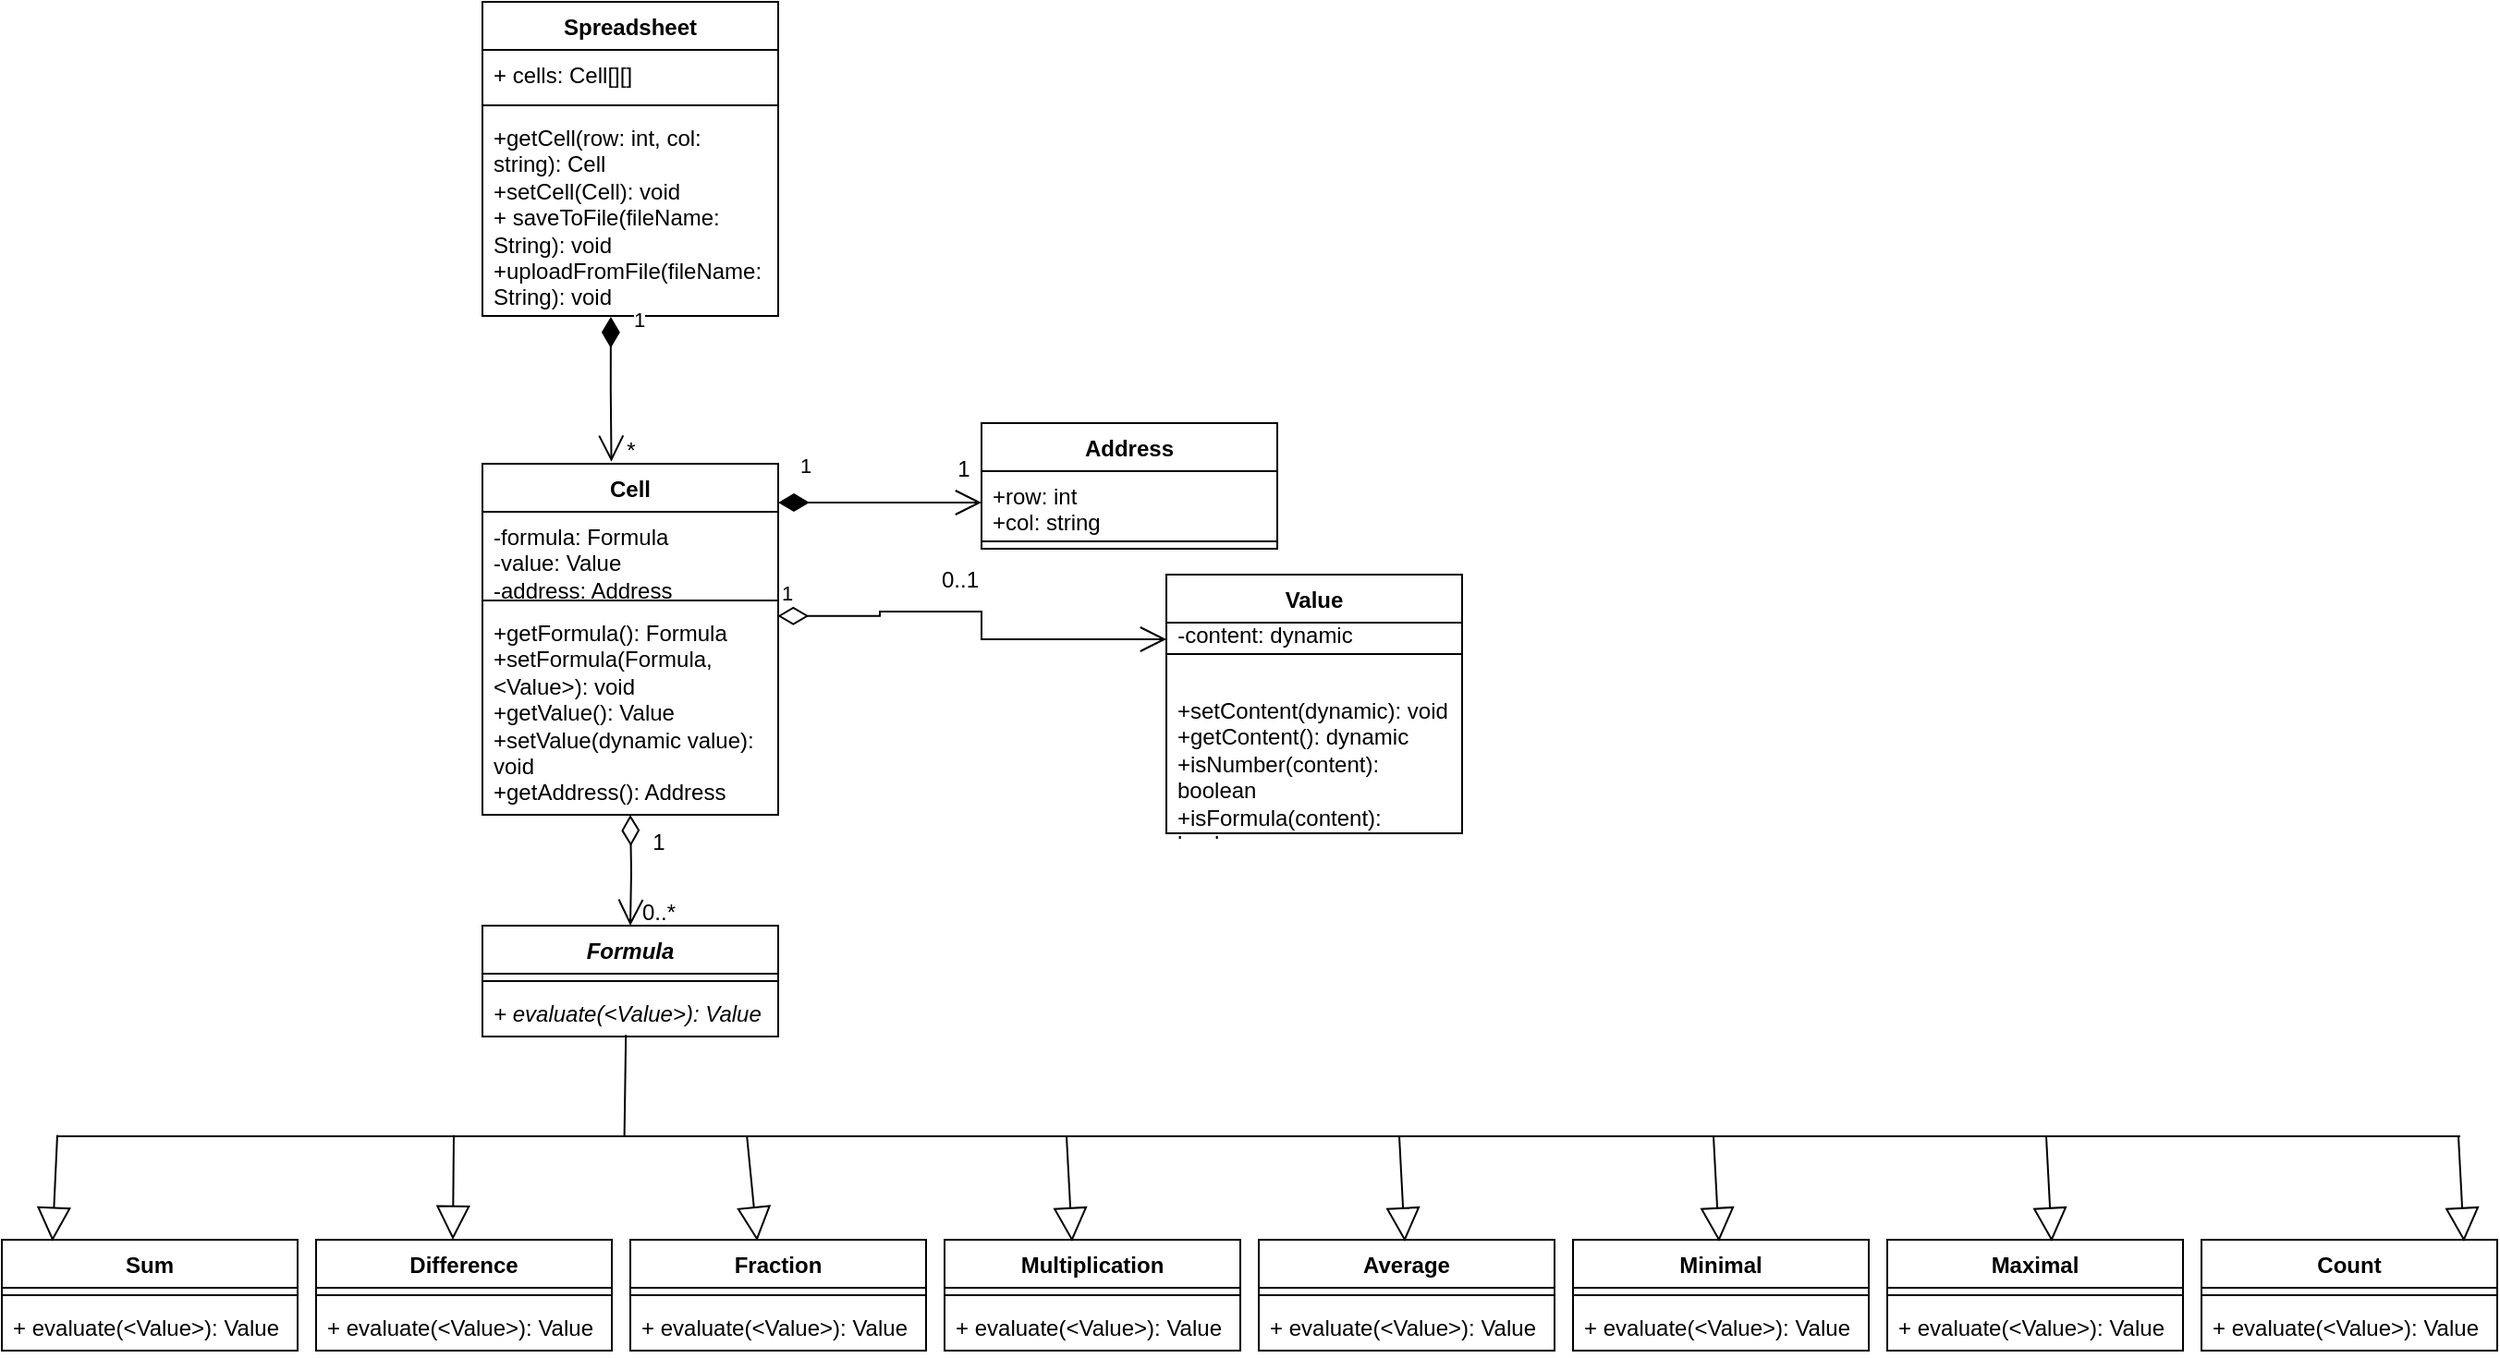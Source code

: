 <mxfile version="22.0.4" type="device">
  <diagram name="Сторінка-1" id="2Ztt9p2ZuX3YrXUO_8mU">
    <mxGraphModel dx="1000" dy="1696" grid="1" gridSize="10" guides="1" tooltips="1" connect="1" arrows="1" fold="1" page="1" pageScale="1" pageWidth="827" pageHeight="1169" math="0" shadow="0">
      <root>
        <mxCell id="0" />
        <mxCell id="1" parent="0" />
        <mxCell id="2jRnqf5aCOVSNF-pBYzn-1" value="Cell" style="swimlane;fontStyle=1;align=center;verticalAlign=top;childLayout=stackLayout;horizontal=1;startSize=26;horizontalStack=0;resizeParent=1;resizeParentMax=0;resizeLast=0;collapsible=1;marginBottom=0;whiteSpace=wrap;html=1;" vertex="1" parent="1">
          <mxGeometry x="270" y="160" width="160" height="190" as="geometry" />
        </mxCell>
        <mxCell id="2jRnqf5aCOVSNF-pBYzn-2" value="-formula: Formula&lt;br&gt;-value: Value&lt;br&gt;-address: Address" style="text;strokeColor=none;fillColor=none;align=left;verticalAlign=top;spacingLeft=4;spacingRight=4;overflow=hidden;rotatable=0;points=[[0,0.5],[1,0.5]];portConstraint=eastwest;whiteSpace=wrap;html=1;" vertex="1" parent="2jRnqf5aCOVSNF-pBYzn-1">
          <mxGeometry y="26" width="160" height="44" as="geometry" />
        </mxCell>
        <mxCell id="2jRnqf5aCOVSNF-pBYzn-3" value="" style="line;strokeWidth=1;fillColor=none;align=left;verticalAlign=middle;spacingTop=-1;spacingLeft=3;spacingRight=3;rotatable=0;labelPosition=right;points=[];portConstraint=eastwest;strokeColor=inherit;" vertex="1" parent="2jRnqf5aCOVSNF-pBYzn-1">
          <mxGeometry y="70" width="160" height="8" as="geometry" />
        </mxCell>
        <mxCell id="2jRnqf5aCOVSNF-pBYzn-4" value="+getFormula(): Formula&lt;br&gt;+setFormula(Formula, &amp;lt;Value&amp;gt;): void&lt;br&gt;+getValue(): Value&lt;br&gt;+setValue(dynamic value): void&lt;br&gt;+getAddress(): Address" style="text;strokeColor=none;fillColor=none;align=left;verticalAlign=top;spacingLeft=4;spacingRight=4;overflow=hidden;rotatable=0;points=[[0,0.5],[1,0.5]];portConstraint=eastwest;whiteSpace=wrap;html=1;" vertex="1" parent="2jRnqf5aCOVSNF-pBYzn-1">
          <mxGeometry y="78" width="160" height="112" as="geometry" />
        </mxCell>
        <mxCell id="2jRnqf5aCOVSNF-pBYzn-10" value="Spreadsheet" style="swimlane;fontStyle=1;align=center;verticalAlign=top;childLayout=stackLayout;horizontal=1;startSize=26;horizontalStack=0;resizeParent=1;resizeParentMax=0;resizeLast=0;collapsible=1;marginBottom=0;whiteSpace=wrap;html=1;" vertex="1" parent="1">
          <mxGeometry x="270" y="-90" width="160" height="170" as="geometry" />
        </mxCell>
        <mxCell id="2jRnqf5aCOVSNF-pBYzn-11" value="+ cells: Cell[][]" style="text;strokeColor=none;fillColor=none;align=left;verticalAlign=top;spacingLeft=4;spacingRight=4;overflow=hidden;rotatable=0;points=[[0,0.5],[1,0.5]];portConstraint=eastwest;whiteSpace=wrap;html=1;" vertex="1" parent="2jRnqf5aCOVSNF-pBYzn-10">
          <mxGeometry y="26" width="160" height="26" as="geometry" />
        </mxCell>
        <mxCell id="2jRnqf5aCOVSNF-pBYzn-12" value="" style="line;strokeWidth=1;fillColor=none;align=left;verticalAlign=middle;spacingTop=-1;spacingLeft=3;spacingRight=3;rotatable=0;labelPosition=right;points=[];portConstraint=eastwest;strokeColor=inherit;" vertex="1" parent="2jRnqf5aCOVSNF-pBYzn-10">
          <mxGeometry y="52" width="160" height="8" as="geometry" />
        </mxCell>
        <mxCell id="2jRnqf5aCOVSNF-pBYzn-13" value="+getCell(row: int, col: string): Cell&lt;br&gt;+setCell(Cell): void&lt;br&gt;+ saveToFile(fileName: String): void&lt;br&gt;+uploadFromFile(fileName: String): void" style="text;strokeColor=none;fillColor=none;align=left;verticalAlign=top;spacingLeft=4;spacingRight=4;overflow=hidden;rotatable=0;points=[[0,0.5],[1,0.5]];portConstraint=eastwest;whiteSpace=wrap;html=1;" vertex="1" parent="2jRnqf5aCOVSNF-pBYzn-10">
          <mxGeometry y="60" width="160" height="110" as="geometry" />
        </mxCell>
        <mxCell id="2jRnqf5aCOVSNF-pBYzn-15" value="Address" style="swimlane;fontStyle=1;align=center;verticalAlign=top;childLayout=stackLayout;horizontal=1;startSize=26;horizontalStack=0;resizeParent=1;resizeParentMax=0;resizeLast=0;collapsible=1;marginBottom=0;whiteSpace=wrap;html=1;" vertex="1" parent="1">
          <mxGeometry x="540" y="138" width="160" height="68" as="geometry" />
        </mxCell>
        <mxCell id="2jRnqf5aCOVSNF-pBYzn-16" value="+row: int&lt;br&gt;+col: string" style="text;strokeColor=none;fillColor=none;align=left;verticalAlign=top;spacingLeft=4;spacingRight=4;overflow=hidden;rotatable=0;points=[[0,0.5],[1,0.5]];portConstraint=eastwest;whiteSpace=wrap;html=1;" vertex="1" parent="2jRnqf5aCOVSNF-pBYzn-15">
          <mxGeometry y="26" width="160" height="34" as="geometry" />
        </mxCell>
        <mxCell id="2jRnqf5aCOVSNF-pBYzn-17" value="" style="line;strokeWidth=1;fillColor=none;align=left;verticalAlign=middle;spacingTop=-1;spacingLeft=3;spacingRight=3;rotatable=0;labelPosition=right;points=[];portConstraint=eastwest;strokeColor=inherit;" vertex="1" parent="2jRnqf5aCOVSNF-pBYzn-15">
          <mxGeometry y="60" width="160" height="8" as="geometry" />
        </mxCell>
        <mxCell id="2jRnqf5aCOVSNF-pBYzn-23" value="&lt;i&gt;Formula&lt;/i&gt;" style="swimlane;fontStyle=1;align=center;verticalAlign=top;childLayout=stackLayout;horizontal=1;startSize=26;horizontalStack=0;resizeParent=1;resizeParentMax=0;resizeLast=0;collapsible=1;marginBottom=0;whiteSpace=wrap;html=1;" vertex="1" parent="1">
          <mxGeometry x="270" y="410" width="160" height="60" as="geometry" />
        </mxCell>
        <mxCell id="2jRnqf5aCOVSNF-pBYzn-25" value="" style="line;strokeWidth=1;fillColor=none;align=left;verticalAlign=middle;spacingTop=-1;spacingLeft=3;spacingRight=3;rotatable=0;labelPosition=right;points=[];portConstraint=eastwest;strokeColor=inherit;" vertex="1" parent="2jRnqf5aCOVSNF-pBYzn-23">
          <mxGeometry y="26" width="160" height="8" as="geometry" />
        </mxCell>
        <mxCell id="2jRnqf5aCOVSNF-pBYzn-26" value="&lt;i&gt;+ evaluate(&amp;lt;Value&amp;gt;): Value&lt;/i&gt;" style="text;strokeColor=none;fillColor=none;align=left;verticalAlign=top;spacingLeft=4;spacingRight=4;overflow=hidden;rotatable=0;points=[[0,0.5],[1,0.5]];portConstraint=eastwest;whiteSpace=wrap;html=1;" vertex="1" parent="2jRnqf5aCOVSNF-pBYzn-23">
          <mxGeometry y="34" width="160" height="26" as="geometry" />
        </mxCell>
        <mxCell id="2jRnqf5aCOVSNF-pBYzn-28" value="Sum" style="swimlane;fontStyle=1;align=center;verticalAlign=top;childLayout=stackLayout;horizontal=1;startSize=26;horizontalStack=0;resizeParent=1;resizeParentMax=0;resizeLast=0;collapsible=1;marginBottom=0;whiteSpace=wrap;html=1;" vertex="1" parent="1">
          <mxGeometry x="10" y="580" width="160" height="60" as="geometry" />
        </mxCell>
        <mxCell id="2jRnqf5aCOVSNF-pBYzn-30" value="" style="line;strokeWidth=1;fillColor=none;align=left;verticalAlign=middle;spacingTop=-1;spacingLeft=3;spacingRight=3;rotatable=0;labelPosition=right;points=[];portConstraint=eastwest;strokeColor=inherit;" vertex="1" parent="2jRnqf5aCOVSNF-pBYzn-28">
          <mxGeometry y="26" width="160" height="8" as="geometry" />
        </mxCell>
        <mxCell id="2jRnqf5aCOVSNF-pBYzn-31" value="+ evaluate(&amp;lt;Value&amp;gt;): Value" style="text;strokeColor=none;fillColor=none;align=left;verticalAlign=top;spacingLeft=4;spacingRight=4;overflow=hidden;rotatable=0;points=[[0,0.5],[1,0.5]];portConstraint=eastwest;whiteSpace=wrap;html=1;" vertex="1" parent="2jRnqf5aCOVSNF-pBYzn-28">
          <mxGeometry y="34" width="160" height="26" as="geometry" />
        </mxCell>
        <mxCell id="2jRnqf5aCOVSNF-pBYzn-36" value="Difference" style="swimlane;fontStyle=1;align=center;verticalAlign=top;childLayout=stackLayout;horizontal=1;startSize=26;horizontalStack=0;resizeParent=1;resizeParentMax=0;resizeLast=0;collapsible=1;marginBottom=0;whiteSpace=wrap;html=1;" vertex="1" parent="1">
          <mxGeometry x="180" y="580" width="160" height="60" as="geometry" />
        </mxCell>
        <mxCell id="2jRnqf5aCOVSNF-pBYzn-38" value="" style="line;strokeWidth=1;fillColor=none;align=left;verticalAlign=middle;spacingTop=-1;spacingLeft=3;spacingRight=3;rotatable=0;labelPosition=right;points=[];portConstraint=eastwest;strokeColor=inherit;" vertex="1" parent="2jRnqf5aCOVSNF-pBYzn-36">
          <mxGeometry y="26" width="160" height="8" as="geometry" />
        </mxCell>
        <mxCell id="2jRnqf5aCOVSNF-pBYzn-39" value="+ evaluate(&amp;lt;Value&amp;gt;): Value" style="text;strokeColor=none;fillColor=none;align=left;verticalAlign=top;spacingLeft=4;spacingRight=4;overflow=hidden;rotatable=0;points=[[0,0.5],[1,0.5]];portConstraint=eastwest;whiteSpace=wrap;html=1;" vertex="1" parent="2jRnqf5aCOVSNF-pBYzn-36">
          <mxGeometry y="34" width="160" height="26" as="geometry" />
        </mxCell>
        <mxCell id="2jRnqf5aCOVSNF-pBYzn-40" value="Fraction" style="swimlane;fontStyle=1;align=center;verticalAlign=top;childLayout=stackLayout;horizontal=1;startSize=26;horizontalStack=0;resizeParent=1;resizeParentMax=0;resizeLast=0;collapsible=1;marginBottom=0;whiteSpace=wrap;html=1;" vertex="1" parent="1">
          <mxGeometry x="350" y="580" width="160" height="60" as="geometry" />
        </mxCell>
        <mxCell id="2jRnqf5aCOVSNF-pBYzn-42" value="" style="line;strokeWidth=1;fillColor=none;align=left;verticalAlign=middle;spacingTop=-1;spacingLeft=3;spacingRight=3;rotatable=0;labelPosition=right;points=[];portConstraint=eastwest;strokeColor=inherit;" vertex="1" parent="2jRnqf5aCOVSNF-pBYzn-40">
          <mxGeometry y="26" width="160" height="8" as="geometry" />
        </mxCell>
        <mxCell id="2jRnqf5aCOVSNF-pBYzn-43" value="+ evaluate(&amp;lt;Value&amp;gt;): Value" style="text;strokeColor=none;fillColor=none;align=left;verticalAlign=top;spacingLeft=4;spacingRight=4;overflow=hidden;rotatable=0;points=[[0,0.5],[1,0.5]];portConstraint=eastwest;whiteSpace=wrap;html=1;" vertex="1" parent="2jRnqf5aCOVSNF-pBYzn-40">
          <mxGeometry y="34" width="160" height="26" as="geometry" />
        </mxCell>
        <mxCell id="2jRnqf5aCOVSNF-pBYzn-44" value="Multiplication" style="swimlane;fontStyle=1;align=center;verticalAlign=top;childLayout=stackLayout;horizontal=1;startSize=26;horizontalStack=0;resizeParent=1;resizeParentMax=0;resizeLast=0;collapsible=1;marginBottom=0;whiteSpace=wrap;html=1;" vertex="1" parent="1">
          <mxGeometry x="520" y="580" width="160" height="60" as="geometry" />
        </mxCell>
        <mxCell id="2jRnqf5aCOVSNF-pBYzn-46" value="" style="line;strokeWidth=1;fillColor=none;align=left;verticalAlign=middle;spacingTop=-1;spacingLeft=3;spacingRight=3;rotatable=0;labelPosition=right;points=[];portConstraint=eastwest;strokeColor=inherit;" vertex="1" parent="2jRnqf5aCOVSNF-pBYzn-44">
          <mxGeometry y="26" width="160" height="8" as="geometry" />
        </mxCell>
        <mxCell id="2jRnqf5aCOVSNF-pBYzn-47" value="+ evaluate(&amp;lt;Value&amp;gt;): Value" style="text;strokeColor=none;fillColor=none;align=left;verticalAlign=top;spacingLeft=4;spacingRight=4;overflow=hidden;rotatable=0;points=[[0,0.5],[1,0.5]];portConstraint=eastwest;whiteSpace=wrap;html=1;" vertex="1" parent="2jRnqf5aCOVSNF-pBYzn-44">
          <mxGeometry y="34" width="160" height="26" as="geometry" />
        </mxCell>
        <mxCell id="2jRnqf5aCOVSNF-pBYzn-55" value="Value" style="swimlane;fontStyle=1;align=center;verticalAlign=top;childLayout=stackLayout;horizontal=1;startSize=26;horizontalStack=0;resizeParent=1;resizeParentMax=0;resizeLast=0;collapsible=1;marginBottom=0;whiteSpace=wrap;html=1;" vertex="1" parent="1">
          <mxGeometry x="640" y="220" width="160" height="140" as="geometry" />
        </mxCell>
        <mxCell id="2jRnqf5aCOVSNF-pBYzn-57" value="" style="line;strokeWidth=1;fillColor=none;align=left;verticalAlign=middle;spacingTop=-1;spacingLeft=3;spacingRight=3;rotatable=0;labelPosition=right;points=[];portConstraint=eastwest;strokeColor=inherit;" vertex="1" parent="2jRnqf5aCOVSNF-pBYzn-55">
          <mxGeometry y="26" width="160" height="34" as="geometry" />
        </mxCell>
        <mxCell id="2jRnqf5aCOVSNF-pBYzn-58" value="+setContent(dynamic): void&lt;br&gt;+getContent(): dynamic&lt;br&gt;+isNumber(content): boolean&lt;br&gt;+isFormula(content): boolean" style="text;strokeColor=none;fillColor=none;align=left;verticalAlign=top;spacingLeft=4;spacingRight=4;overflow=hidden;rotatable=0;points=[[0,0.5],[1,0.5]];portConstraint=eastwest;whiteSpace=wrap;html=1;" vertex="1" parent="2jRnqf5aCOVSNF-pBYzn-55">
          <mxGeometry y="60" width="160" height="80" as="geometry" />
        </mxCell>
        <mxCell id="2jRnqf5aCOVSNF-pBYzn-61" value="Average" style="swimlane;fontStyle=1;align=center;verticalAlign=top;childLayout=stackLayout;horizontal=1;startSize=26;horizontalStack=0;resizeParent=1;resizeParentMax=0;resizeLast=0;collapsible=1;marginBottom=0;whiteSpace=wrap;html=1;" vertex="1" parent="1">
          <mxGeometry x="690" y="580" width="160" height="60" as="geometry" />
        </mxCell>
        <mxCell id="2jRnqf5aCOVSNF-pBYzn-63" value="" style="line;strokeWidth=1;fillColor=none;align=left;verticalAlign=middle;spacingTop=-1;spacingLeft=3;spacingRight=3;rotatable=0;labelPosition=right;points=[];portConstraint=eastwest;strokeColor=inherit;" vertex="1" parent="2jRnqf5aCOVSNF-pBYzn-61">
          <mxGeometry y="26" width="160" height="8" as="geometry" />
        </mxCell>
        <mxCell id="2jRnqf5aCOVSNF-pBYzn-64" value="+ evaluate(&amp;lt;Value&amp;gt;): Value" style="text;strokeColor=none;fillColor=none;align=left;verticalAlign=top;spacingLeft=4;spacingRight=4;overflow=hidden;rotatable=0;points=[[0,0.5],[1,0.5]];portConstraint=eastwest;whiteSpace=wrap;html=1;" vertex="1" parent="2jRnqf5aCOVSNF-pBYzn-61">
          <mxGeometry y="34" width="160" height="26" as="geometry" />
        </mxCell>
        <mxCell id="2jRnqf5aCOVSNF-pBYzn-65" value="Minimal" style="swimlane;fontStyle=1;align=center;verticalAlign=top;childLayout=stackLayout;horizontal=1;startSize=26;horizontalStack=0;resizeParent=1;resizeParentMax=0;resizeLast=0;collapsible=1;marginBottom=0;whiteSpace=wrap;html=1;" vertex="1" parent="1">
          <mxGeometry x="860" y="580" width="160" height="60" as="geometry" />
        </mxCell>
        <mxCell id="2jRnqf5aCOVSNF-pBYzn-67" value="" style="line;strokeWidth=1;fillColor=none;align=left;verticalAlign=middle;spacingTop=-1;spacingLeft=3;spacingRight=3;rotatable=0;labelPosition=right;points=[];portConstraint=eastwest;strokeColor=inherit;" vertex="1" parent="2jRnqf5aCOVSNF-pBYzn-65">
          <mxGeometry y="26" width="160" height="8" as="geometry" />
        </mxCell>
        <mxCell id="2jRnqf5aCOVSNF-pBYzn-68" value="+ evaluate(&amp;lt;Value&amp;gt;): Value" style="text;strokeColor=none;fillColor=none;align=left;verticalAlign=top;spacingLeft=4;spacingRight=4;overflow=hidden;rotatable=0;points=[[0,0.5],[1,0.5]];portConstraint=eastwest;whiteSpace=wrap;html=1;" vertex="1" parent="2jRnqf5aCOVSNF-pBYzn-65">
          <mxGeometry y="34" width="160" height="26" as="geometry" />
        </mxCell>
        <mxCell id="2jRnqf5aCOVSNF-pBYzn-69" value="Maximal" style="swimlane;fontStyle=1;align=center;verticalAlign=top;childLayout=stackLayout;horizontal=1;startSize=26;horizontalStack=0;resizeParent=1;resizeParentMax=0;resizeLast=0;collapsible=1;marginBottom=0;whiteSpace=wrap;html=1;" vertex="1" parent="1">
          <mxGeometry x="1030" y="580" width="160" height="60" as="geometry" />
        </mxCell>
        <mxCell id="2jRnqf5aCOVSNF-pBYzn-71" value="" style="line;strokeWidth=1;fillColor=none;align=left;verticalAlign=middle;spacingTop=-1;spacingLeft=3;spacingRight=3;rotatable=0;labelPosition=right;points=[];portConstraint=eastwest;strokeColor=inherit;" vertex="1" parent="2jRnqf5aCOVSNF-pBYzn-69">
          <mxGeometry y="26" width="160" height="8" as="geometry" />
        </mxCell>
        <mxCell id="2jRnqf5aCOVSNF-pBYzn-72" value="+ evaluate(&amp;lt;Value&amp;gt;): Value" style="text;strokeColor=none;fillColor=none;align=left;verticalAlign=top;spacingLeft=4;spacingRight=4;overflow=hidden;rotatable=0;points=[[0,0.5],[1,0.5]];portConstraint=eastwest;whiteSpace=wrap;html=1;" vertex="1" parent="2jRnqf5aCOVSNF-pBYzn-69">
          <mxGeometry y="34" width="160" height="26" as="geometry" />
        </mxCell>
        <mxCell id="2jRnqf5aCOVSNF-pBYzn-73" value="Count" style="swimlane;fontStyle=1;align=center;verticalAlign=top;childLayout=stackLayout;horizontal=1;startSize=26;horizontalStack=0;resizeParent=1;resizeParentMax=0;resizeLast=0;collapsible=1;marginBottom=0;whiteSpace=wrap;html=1;" vertex="1" parent="1">
          <mxGeometry x="1200" y="580" width="160" height="60" as="geometry" />
        </mxCell>
        <mxCell id="2jRnqf5aCOVSNF-pBYzn-75" value="" style="line;strokeWidth=1;fillColor=none;align=left;verticalAlign=middle;spacingTop=-1;spacingLeft=3;spacingRight=3;rotatable=0;labelPosition=right;points=[];portConstraint=eastwest;strokeColor=inherit;" vertex="1" parent="2jRnqf5aCOVSNF-pBYzn-73">
          <mxGeometry y="26" width="160" height="8" as="geometry" />
        </mxCell>
        <mxCell id="2jRnqf5aCOVSNF-pBYzn-76" value="+ evaluate(&amp;lt;Value&amp;gt;): Value" style="text;strokeColor=none;fillColor=none;align=left;verticalAlign=top;spacingLeft=4;spacingRight=4;overflow=hidden;rotatable=0;points=[[0,0.5],[1,0.5]];portConstraint=eastwest;whiteSpace=wrap;html=1;" vertex="1" parent="2jRnqf5aCOVSNF-pBYzn-73">
          <mxGeometry y="34" width="160" height="26" as="geometry" />
        </mxCell>
        <mxCell id="2jRnqf5aCOVSNF-pBYzn-82" value="" style="endArrow=block;endSize=16;endFill=0;html=1;rounded=0;exitX=0.165;exitY=0.417;exitDx=0;exitDy=0;exitPerimeter=0;" edge="1" parent="1" source="2jRnqf5aCOVSNF-pBYzn-83">
          <mxGeometry width="160" relative="1" as="geometry">
            <mxPoint x="260" y="530" as="sourcePoint" />
            <mxPoint x="254" y="580" as="targetPoint" />
          </mxGeometry>
        </mxCell>
        <mxCell id="2jRnqf5aCOVSNF-pBYzn-83" value="" style="line;strokeWidth=1;fillColor=none;align=left;verticalAlign=middle;spacingTop=-1;spacingLeft=3;spacingRight=3;rotatable=0;labelPosition=right;points=[];portConstraint=eastwest;strokeColor=inherit;" vertex="1" parent="1">
          <mxGeometry x="40" y="520" width="1300" height="8" as="geometry" />
        </mxCell>
        <mxCell id="2jRnqf5aCOVSNF-pBYzn-84" value="" style="endArrow=block;endSize=16;endFill=0;html=1;rounded=0;exitX=0;exitY=0.415;exitDx=0;exitDy=0;exitPerimeter=0;entryX=0.171;entryY=0.014;entryDx=0;entryDy=0;entryPerimeter=0;" edge="1" parent="1" source="2jRnqf5aCOVSNF-pBYzn-83" target="2jRnqf5aCOVSNF-pBYzn-28">
          <mxGeometry width="160" relative="1" as="geometry">
            <mxPoint x="42.02" y="521.336" as="sourcePoint" />
            <mxPoint x="37" y="580" as="targetPoint" />
          </mxGeometry>
        </mxCell>
        <mxCell id="2jRnqf5aCOVSNF-pBYzn-85" value="" style="endArrow=block;endSize=16;endFill=0;html=1;rounded=0;exitX=0.287;exitY=0.5;exitDx=0;exitDy=0;exitPerimeter=0;entryX=0.429;entryY=0.01;entryDx=0;entryDy=0;entryPerimeter=0;" edge="1" parent="1" source="2jRnqf5aCOVSNF-pBYzn-83" target="2jRnqf5aCOVSNF-pBYzn-40">
          <mxGeometry width="160" relative="1" as="geometry">
            <mxPoint x="416" y="533" as="sourcePoint" />
            <mxPoint x="418" y="590" as="targetPoint" />
          </mxGeometry>
        </mxCell>
        <mxCell id="2jRnqf5aCOVSNF-pBYzn-86" value="" style="endArrow=block;endSize=16;endFill=0;html=1;rounded=0;exitX=0.287;exitY=0.5;exitDx=0;exitDy=0;exitPerimeter=0;entryX=0.429;entryY=0.01;entryDx=0;entryDy=0;entryPerimeter=0;" edge="1" parent="1">
          <mxGeometry width="160" relative="1" as="geometry">
            <mxPoint x="586" y="524" as="sourcePoint" />
            <mxPoint x="589" y="581" as="targetPoint" />
          </mxGeometry>
        </mxCell>
        <mxCell id="2jRnqf5aCOVSNF-pBYzn-87" value="" style="endArrow=block;endSize=16;endFill=0;html=1;rounded=0;exitX=0.287;exitY=0.5;exitDx=0;exitDy=0;exitPerimeter=0;entryX=0.429;entryY=0.01;entryDx=0;entryDy=0;entryPerimeter=0;" edge="1" parent="1">
          <mxGeometry width="160" relative="1" as="geometry">
            <mxPoint x="766" y="524" as="sourcePoint" />
            <mxPoint x="769" y="581" as="targetPoint" />
          </mxGeometry>
        </mxCell>
        <mxCell id="2jRnqf5aCOVSNF-pBYzn-88" value="" style="endArrow=block;endSize=16;endFill=0;html=1;rounded=0;exitX=0.287;exitY=0.5;exitDx=0;exitDy=0;exitPerimeter=0;entryX=0.429;entryY=0.01;entryDx=0;entryDy=0;entryPerimeter=0;" edge="1" parent="1">
          <mxGeometry width="160" relative="1" as="geometry">
            <mxPoint x="936" y="524" as="sourcePoint" />
            <mxPoint x="939" y="581" as="targetPoint" />
          </mxGeometry>
        </mxCell>
        <mxCell id="2jRnqf5aCOVSNF-pBYzn-89" value="" style="endArrow=block;endSize=16;endFill=0;html=1;rounded=0;exitX=0.287;exitY=0.5;exitDx=0;exitDy=0;exitPerimeter=0;entryX=0.429;entryY=0.01;entryDx=0;entryDy=0;entryPerimeter=0;" edge="1" parent="1">
          <mxGeometry width="160" relative="1" as="geometry">
            <mxPoint x="1116" y="524" as="sourcePoint" />
            <mxPoint x="1119" y="581" as="targetPoint" />
          </mxGeometry>
        </mxCell>
        <mxCell id="2jRnqf5aCOVSNF-pBYzn-90" value="" style="endArrow=block;endSize=16;endFill=0;html=1;rounded=0;exitX=0.287;exitY=0.5;exitDx=0;exitDy=0;exitPerimeter=0;entryX=0.429;entryY=0.01;entryDx=0;entryDy=0;entryPerimeter=0;" edge="1" parent="1">
          <mxGeometry width="160" relative="1" as="geometry">
            <mxPoint x="1339" y="524" as="sourcePoint" />
            <mxPoint x="1342" y="581" as="targetPoint" />
          </mxGeometry>
        </mxCell>
        <mxCell id="2jRnqf5aCOVSNF-pBYzn-93" value="" style="endArrow=none;html=1;rounded=0;entryX=0.485;entryY=0.966;entryDx=0;entryDy=0;entryPerimeter=0;exitX=0.236;exitY=0.546;exitDx=0;exitDy=0;exitPerimeter=0;" edge="1" parent="1" source="2jRnqf5aCOVSNF-pBYzn-83" target="2jRnqf5aCOVSNF-pBYzn-26">
          <mxGeometry width="50" height="50" relative="1" as="geometry">
            <mxPoint x="430" y="550" as="sourcePoint" />
            <mxPoint x="480" y="500" as="targetPoint" />
          </mxGeometry>
        </mxCell>
        <mxCell id="2jRnqf5aCOVSNF-pBYzn-95" value="1" style="endArrow=open;html=1;endSize=12;startArrow=diamondThin;startSize=14;startFill=1;edgeStyle=orthogonalEdgeStyle;align=left;verticalAlign=bottom;rounded=0;exitX=0.434;exitY=1.004;exitDx=0;exitDy=0;exitPerimeter=0;entryX=0.436;entryY=-0.006;entryDx=0;entryDy=0;entryPerimeter=0;" edge="1" parent="1" source="2jRnqf5aCOVSNF-pBYzn-13" target="2jRnqf5aCOVSNF-pBYzn-1">
          <mxGeometry x="-0.722" y="11" relative="1" as="geometry">
            <mxPoint x="340" y="100" as="sourcePoint" />
            <mxPoint x="340" y="150" as="targetPoint" />
            <mxPoint as="offset" />
          </mxGeometry>
        </mxCell>
        <mxCell id="2jRnqf5aCOVSNF-pBYzn-96" value="*" style="text;html=1;align=center;verticalAlign=middle;resizable=0;points=[];autosize=1;strokeColor=none;fillColor=none;" vertex="1" parent="1">
          <mxGeometry x="335" y="138" width="30" height="30" as="geometry" />
        </mxCell>
        <mxCell id="2jRnqf5aCOVSNF-pBYzn-97" value="1" style="endArrow=open;html=1;endSize=12;startArrow=diamondThin;startSize=14;startFill=1;edgeStyle=orthogonalEdgeStyle;align=left;verticalAlign=bottom;rounded=0;" edge="1" parent="1" source="2jRnqf5aCOVSNF-pBYzn-1" target="2jRnqf5aCOVSNF-pBYzn-16">
          <mxGeometry x="-0.818" y="11" relative="1" as="geometry">
            <mxPoint x="349" y="100" as="sourcePoint" />
            <mxPoint x="350" y="169" as="targetPoint" />
            <mxPoint as="offset" />
            <Array as="points">
              <mxPoint x="500" y="181" />
              <mxPoint x="500" y="181" />
            </Array>
          </mxGeometry>
        </mxCell>
        <mxCell id="2jRnqf5aCOVSNF-pBYzn-98" value="1" style="text;html=1;align=center;verticalAlign=middle;resizable=0;points=[];autosize=1;strokeColor=none;fillColor=none;" vertex="1" parent="1">
          <mxGeometry x="515" y="148" width="30" height="30" as="geometry" />
        </mxCell>
        <mxCell id="2jRnqf5aCOVSNF-pBYzn-101" value="1" style="endArrow=open;html=1;endSize=12;startArrow=diamondThin;startSize=14;startFill=0;edgeStyle=orthogonalEdgeStyle;align=left;verticalAlign=bottom;rounded=0;entryX=0;entryY=0.25;entryDx=0;entryDy=0;exitX=0.998;exitY=0.039;exitDx=0;exitDy=0;exitPerimeter=0;" edge="1" parent="1" source="2jRnqf5aCOVSNF-pBYzn-4" target="2jRnqf5aCOVSNF-pBYzn-55">
          <mxGeometry x="-1" y="3" relative="1" as="geometry">
            <mxPoint x="420" y="240" as="sourcePoint" />
            <mxPoint x="550.08" y="240" as="targetPoint" />
            <Array as="points">
              <mxPoint x="485" y="242" />
              <mxPoint x="485" y="240" />
              <mxPoint x="540" y="240" />
              <mxPoint x="540" y="255" />
            </Array>
          </mxGeometry>
        </mxCell>
        <mxCell id="2jRnqf5aCOVSNF-pBYzn-102" value="0..1" style="text;html=1;align=center;verticalAlign=middle;resizable=0;points=[];autosize=1;strokeColor=none;fillColor=none;" vertex="1" parent="1">
          <mxGeometry x="508" y="208" width="40" height="30" as="geometry" />
        </mxCell>
        <mxCell id="2jRnqf5aCOVSNF-pBYzn-103" value="" style="endArrow=open;html=1;endSize=12;startArrow=diamondThin;startSize=14;startFill=0;edgeStyle=orthogonalEdgeStyle;align=left;verticalAlign=bottom;rounded=0;" edge="1" parent="1" target="2jRnqf5aCOVSNF-pBYzn-23">
          <mxGeometry x="-1" y="3" relative="1" as="geometry">
            <mxPoint x="350" y="350" as="sourcePoint" />
            <mxPoint x="350" y="390" as="targetPoint" />
          </mxGeometry>
        </mxCell>
        <mxCell id="2jRnqf5aCOVSNF-pBYzn-104" value="1" style="text;html=1;align=center;verticalAlign=middle;resizable=0;points=[];autosize=1;strokeColor=none;fillColor=none;" vertex="1" parent="1">
          <mxGeometry x="350" y="350" width="30" height="30" as="geometry" />
        </mxCell>
        <mxCell id="2jRnqf5aCOVSNF-pBYzn-105" value="0..*" style="text;html=1;align=center;verticalAlign=middle;resizable=0;points=[];autosize=1;strokeColor=none;fillColor=none;" vertex="1" parent="1">
          <mxGeometry x="345" y="388" width="40" height="30" as="geometry" />
        </mxCell>
        <mxCell id="2jRnqf5aCOVSNF-pBYzn-107" value="-content: dynamic" style="text;html=1;align=center;verticalAlign=middle;resizable=0;points=[];autosize=1;strokeColor=none;fillColor=none;" vertex="1" parent="1">
          <mxGeometry x="633" y="238" width="120" height="30" as="geometry" />
        </mxCell>
      </root>
    </mxGraphModel>
  </diagram>
</mxfile>
